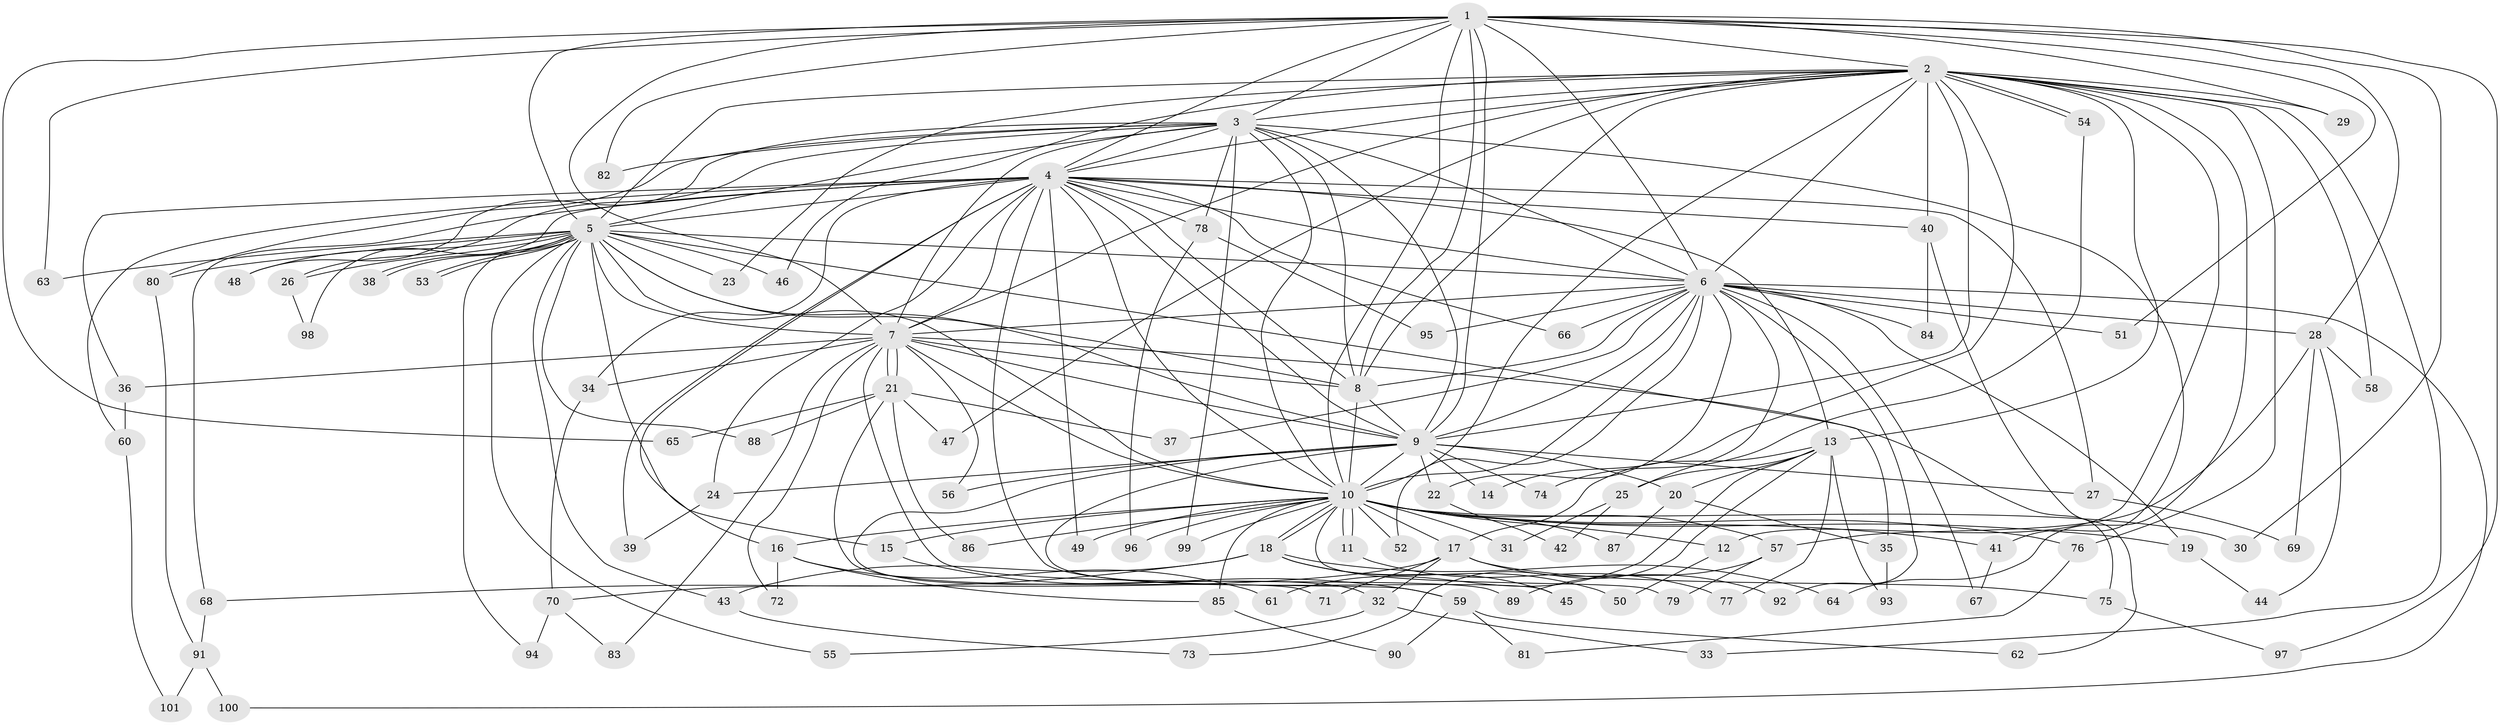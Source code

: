 // Generated by graph-tools (version 1.1) at 2025/35/03/09/25 02:35:02]
// undirected, 101 vertices, 227 edges
graph export_dot {
graph [start="1"]
  node [color=gray90,style=filled];
  1;
  2;
  3;
  4;
  5;
  6;
  7;
  8;
  9;
  10;
  11;
  12;
  13;
  14;
  15;
  16;
  17;
  18;
  19;
  20;
  21;
  22;
  23;
  24;
  25;
  26;
  27;
  28;
  29;
  30;
  31;
  32;
  33;
  34;
  35;
  36;
  37;
  38;
  39;
  40;
  41;
  42;
  43;
  44;
  45;
  46;
  47;
  48;
  49;
  50;
  51;
  52;
  53;
  54;
  55;
  56;
  57;
  58;
  59;
  60;
  61;
  62;
  63;
  64;
  65;
  66;
  67;
  68;
  69;
  70;
  71;
  72;
  73;
  74;
  75;
  76;
  77;
  78;
  79;
  80;
  81;
  82;
  83;
  84;
  85;
  86;
  87;
  88;
  89;
  90;
  91;
  92;
  93;
  94;
  95;
  96;
  97;
  98;
  99;
  100;
  101;
  1 -- 2;
  1 -- 3;
  1 -- 4;
  1 -- 5;
  1 -- 6;
  1 -- 7;
  1 -- 8;
  1 -- 9;
  1 -- 10;
  1 -- 28;
  1 -- 29;
  1 -- 30;
  1 -- 51;
  1 -- 63;
  1 -- 65;
  1 -- 82;
  1 -- 97;
  2 -- 3;
  2 -- 4;
  2 -- 5;
  2 -- 6;
  2 -- 7;
  2 -- 8;
  2 -- 9;
  2 -- 10;
  2 -- 12;
  2 -- 13;
  2 -- 14;
  2 -- 23;
  2 -- 29;
  2 -- 33;
  2 -- 40;
  2 -- 46;
  2 -- 47;
  2 -- 54;
  2 -- 54;
  2 -- 58;
  2 -- 64;
  2 -- 76;
  3 -- 4;
  3 -- 5;
  3 -- 6;
  3 -- 7;
  3 -- 8;
  3 -- 9;
  3 -- 10;
  3 -- 26;
  3 -- 41;
  3 -- 48;
  3 -- 78;
  3 -- 80;
  3 -- 82;
  3 -- 99;
  4 -- 5;
  4 -- 6;
  4 -- 7;
  4 -- 8;
  4 -- 9;
  4 -- 10;
  4 -- 13;
  4 -- 16;
  4 -- 24;
  4 -- 27;
  4 -- 34;
  4 -- 36;
  4 -- 39;
  4 -- 40;
  4 -- 49;
  4 -- 59;
  4 -- 60;
  4 -- 66;
  4 -- 68;
  4 -- 78;
  4 -- 98;
  5 -- 6;
  5 -- 7;
  5 -- 8;
  5 -- 9;
  5 -- 10;
  5 -- 15;
  5 -- 23;
  5 -- 26;
  5 -- 35;
  5 -- 38;
  5 -- 38;
  5 -- 43;
  5 -- 46;
  5 -- 48;
  5 -- 53;
  5 -- 53;
  5 -- 55;
  5 -- 63;
  5 -- 80;
  5 -- 88;
  5 -- 94;
  6 -- 7;
  6 -- 8;
  6 -- 9;
  6 -- 10;
  6 -- 19;
  6 -- 22;
  6 -- 25;
  6 -- 28;
  6 -- 37;
  6 -- 51;
  6 -- 52;
  6 -- 66;
  6 -- 67;
  6 -- 84;
  6 -- 92;
  6 -- 95;
  6 -- 100;
  7 -- 8;
  7 -- 9;
  7 -- 10;
  7 -- 21;
  7 -- 21;
  7 -- 34;
  7 -- 36;
  7 -- 56;
  7 -- 72;
  7 -- 75;
  7 -- 83;
  7 -- 89;
  8 -- 9;
  8 -- 10;
  9 -- 10;
  9 -- 14;
  9 -- 20;
  9 -- 22;
  9 -- 24;
  9 -- 27;
  9 -- 32;
  9 -- 45;
  9 -- 56;
  9 -- 74;
  10 -- 11;
  10 -- 11;
  10 -- 12;
  10 -- 15;
  10 -- 16;
  10 -- 17;
  10 -- 18;
  10 -- 18;
  10 -- 19;
  10 -- 30;
  10 -- 31;
  10 -- 41;
  10 -- 49;
  10 -- 52;
  10 -- 57;
  10 -- 76;
  10 -- 79;
  10 -- 85;
  10 -- 86;
  10 -- 87;
  10 -- 96;
  10 -- 99;
  11 -- 77;
  12 -- 50;
  13 -- 17;
  13 -- 20;
  13 -- 25;
  13 -- 61;
  13 -- 73;
  13 -- 77;
  13 -- 93;
  15 -- 59;
  16 -- 61;
  16 -- 72;
  16 -- 85;
  17 -- 32;
  17 -- 70;
  17 -- 71;
  17 -- 75;
  17 -- 92;
  18 -- 43;
  18 -- 45;
  18 -- 50;
  18 -- 64;
  18 -- 68;
  19 -- 44;
  20 -- 35;
  20 -- 87;
  21 -- 37;
  21 -- 47;
  21 -- 65;
  21 -- 71;
  21 -- 86;
  21 -- 88;
  22 -- 42;
  24 -- 39;
  25 -- 31;
  25 -- 42;
  26 -- 98;
  27 -- 69;
  28 -- 44;
  28 -- 57;
  28 -- 58;
  28 -- 69;
  32 -- 33;
  32 -- 55;
  34 -- 70;
  35 -- 93;
  36 -- 60;
  40 -- 62;
  40 -- 84;
  41 -- 67;
  43 -- 73;
  54 -- 74;
  57 -- 79;
  57 -- 89;
  59 -- 62;
  59 -- 81;
  59 -- 90;
  60 -- 101;
  68 -- 91;
  70 -- 83;
  70 -- 94;
  75 -- 97;
  76 -- 81;
  78 -- 95;
  78 -- 96;
  80 -- 91;
  85 -- 90;
  91 -- 100;
  91 -- 101;
}
